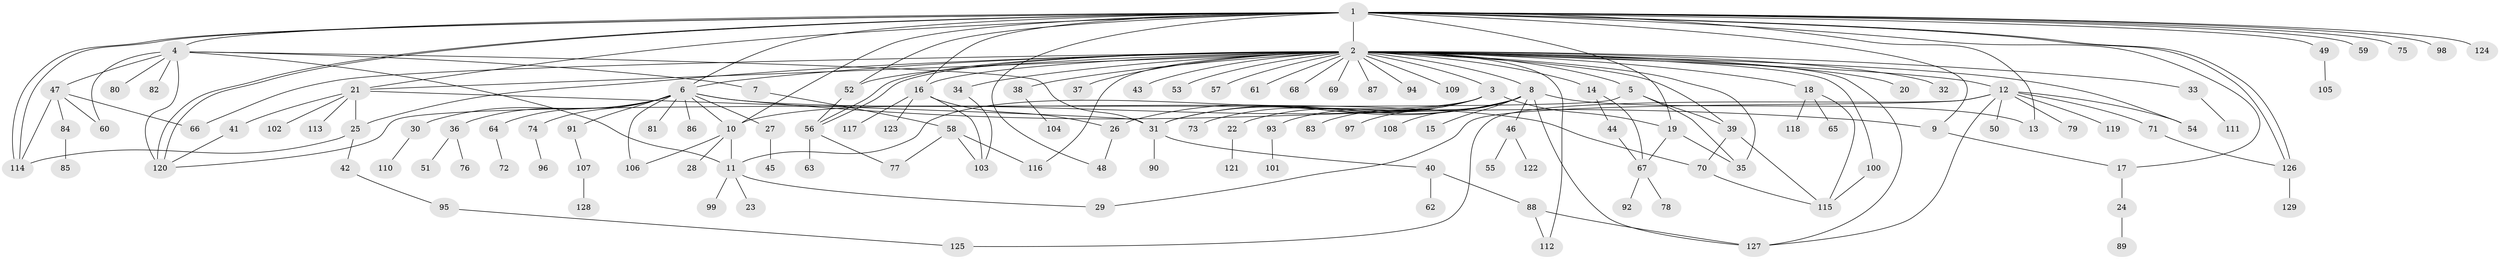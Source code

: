 // Generated by graph-tools (version 1.1) at 2025/14/03/09/25 04:14:30]
// undirected, 129 vertices, 180 edges
graph export_dot {
graph [start="1"]
  node [color=gray90,style=filled];
  1;
  2;
  3;
  4;
  5;
  6;
  7;
  8;
  9;
  10;
  11;
  12;
  13;
  14;
  15;
  16;
  17;
  18;
  19;
  20;
  21;
  22;
  23;
  24;
  25;
  26;
  27;
  28;
  29;
  30;
  31;
  32;
  33;
  34;
  35;
  36;
  37;
  38;
  39;
  40;
  41;
  42;
  43;
  44;
  45;
  46;
  47;
  48;
  49;
  50;
  51;
  52;
  53;
  54;
  55;
  56;
  57;
  58;
  59;
  60;
  61;
  62;
  63;
  64;
  65;
  66;
  67;
  68;
  69;
  70;
  71;
  72;
  73;
  74;
  75;
  76;
  77;
  78;
  79;
  80;
  81;
  82;
  83;
  84;
  85;
  86;
  87;
  88;
  89;
  90;
  91;
  92;
  93;
  94;
  95;
  96;
  97;
  98;
  99;
  100;
  101;
  102;
  103;
  104;
  105;
  106;
  107;
  108;
  109;
  110;
  111;
  112;
  113;
  114;
  115;
  116;
  117;
  118;
  119;
  120;
  121;
  122;
  123;
  124;
  125;
  126;
  127;
  128;
  129;
  1 -- 2;
  1 -- 4;
  1 -- 6;
  1 -- 9;
  1 -- 10;
  1 -- 13;
  1 -- 16;
  1 -- 17;
  1 -- 19;
  1 -- 21;
  1 -- 48;
  1 -- 49;
  1 -- 52;
  1 -- 59;
  1 -- 75;
  1 -- 98;
  1 -- 114;
  1 -- 114;
  1 -- 120;
  1 -- 120;
  1 -- 124;
  1 -- 126;
  1 -- 126;
  2 -- 3;
  2 -- 5;
  2 -- 6;
  2 -- 8;
  2 -- 12;
  2 -- 14;
  2 -- 16;
  2 -- 18;
  2 -- 20;
  2 -- 21;
  2 -- 25;
  2 -- 32;
  2 -- 33;
  2 -- 34;
  2 -- 35;
  2 -- 37;
  2 -- 38;
  2 -- 39;
  2 -- 43;
  2 -- 52;
  2 -- 53;
  2 -- 54;
  2 -- 56;
  2 -- 56;
  2 -- 57;
  2 -- 61;
  2 -- 66;
  2 -- 68;
  2 -- 69;
  2 -- 87;
  2 -- 94;
  2 -- 100;
  2 -- 109;
  2 -- 112;
  2 -- 116;
  2 -- 127;
  3 -- 10;
  3 -- 11;
  3 -- 19;
  3 -- 22;
  3 -- 31;
  3 -- 73;
  3 -- 93;
  4 -- 7;
  4 -- 11;
  4 -- 31;
  4 -- 47;
  4 -- 60;
  4 -- 80;
  4 -- 82;
  4 -- 120;
  5 -- 35;
  5 -- 39;
  5 -- 120;
  6 -- 9;
  6 -- 10;
  6 -- 27;
  6 -- 30;
  6 -- 36;
  6 -- 64;
  6 -- 70;
  6 -- 74;
  6 -- 81;
  6 -- 86;
  6 -- 91;
  6 -- 106;
  7 -- 58;
  8 -- 13;
  8 -- 15;
  8 -- 26;
  8 -- 31;
  8 -- 46;
  8 -- 83;
  8 -- 97;
  8 -- 108;
  8 -- 127;
  9 -- 17;
  10 -- 11;
  10 -- 28;
  10 -- 106;
  11 -- 23;
  11 -- 29;
  11 -- 99;
  12 -- 29;
  12 -- 50;
  12 -- 54;
  12 -- 71;
  12 -- 79;
  12 -- 119;
  12 -- 125;
  12 -- 127;
  14 -- 44;
  14 -- 67;
  16 -- 26;
  16 -- 103;
  16 -- 117;
  16 -- 123;
  17 -- 24;
  18 -- 65;
  18 -- 115;
  18 -- 118;
  19 -- 35;
  19 -- 67;
  21 -- 25;
  21 -- 31;
  21 -- 41;
  21 -- 102;
  21 -- 113;
  22 -- 121;
  24 -- 89;
  25 -- 42;
  25 -- 114;
  26 -- 48;
  27 -- 45;
  30 -- 110;
  31 -- 40;
  31 -- 90;
  33 -- 111;
  34 -- 103;
  36 -- 51;
  36 -- 76;
  38 -- 104;
  39 -- 70;
  39 -- 115;
  40 -- 62;
  40 -- 88;
  41 -- 120;
  42 -- 95;
  44 -- 67;
  46 -- 55;
  46 -- 122;
  47 -- 60;
  47 -- 66;
  47 -- 84;
  47 -- 114;
  49 -- 105;
  52 -- 56;
  56 -- 63;
  56 -- 77;
  58 -- 77;
  58 -- 103;
  58 -- 116;
  64 -- 72;
  67 -- 78;
  67 -- 92;
  70 -- 115;
  71 -- 126;
  74 -- 96;
  84 -- 85;
  88 -- 112;
  88 -- 127;
  91 -- 107;
  93 -- 101;
  95 -- 125;
  100 -- 115;
  107 -- 128;
  126 -- 129;
}
